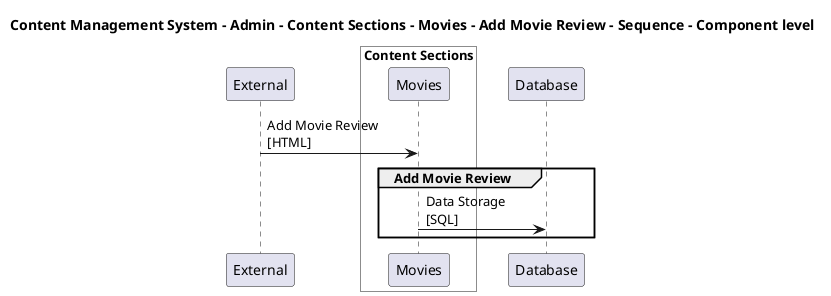 @startuml

title Content Management System - Admin - Content Sections - Movies - Add Movie Review - Sequence - Component level

participant "External" as C4InterFlow.SoftwareSystems.ExternalSystem

box "Admin" #White
    
box "Content Sections" #White
    participant "Movies" as ContentManagementSystem.SoftwareSystems.Admin.Containers.ContentSections.Components.Movies
end box

end box

participant "Database" as ContentManagementSystem.SoftwareSystems.Database

C4InterFlow.SoftwareSystems.ExternalSystem -> ContentManagementSystem.SoftwareSystems.Admin.Containers.ContentSections.Components.Movies : Add Movie Review\n[HTML]
group Add Movie Review
ContentManagementSystem.SoftwareSystems.Admin.Containers.ContentSections.Components.Movies -> ContentManagementSystem.SoftwareSystems.Database : Data Storage\n[SQL]
end


@enduml

